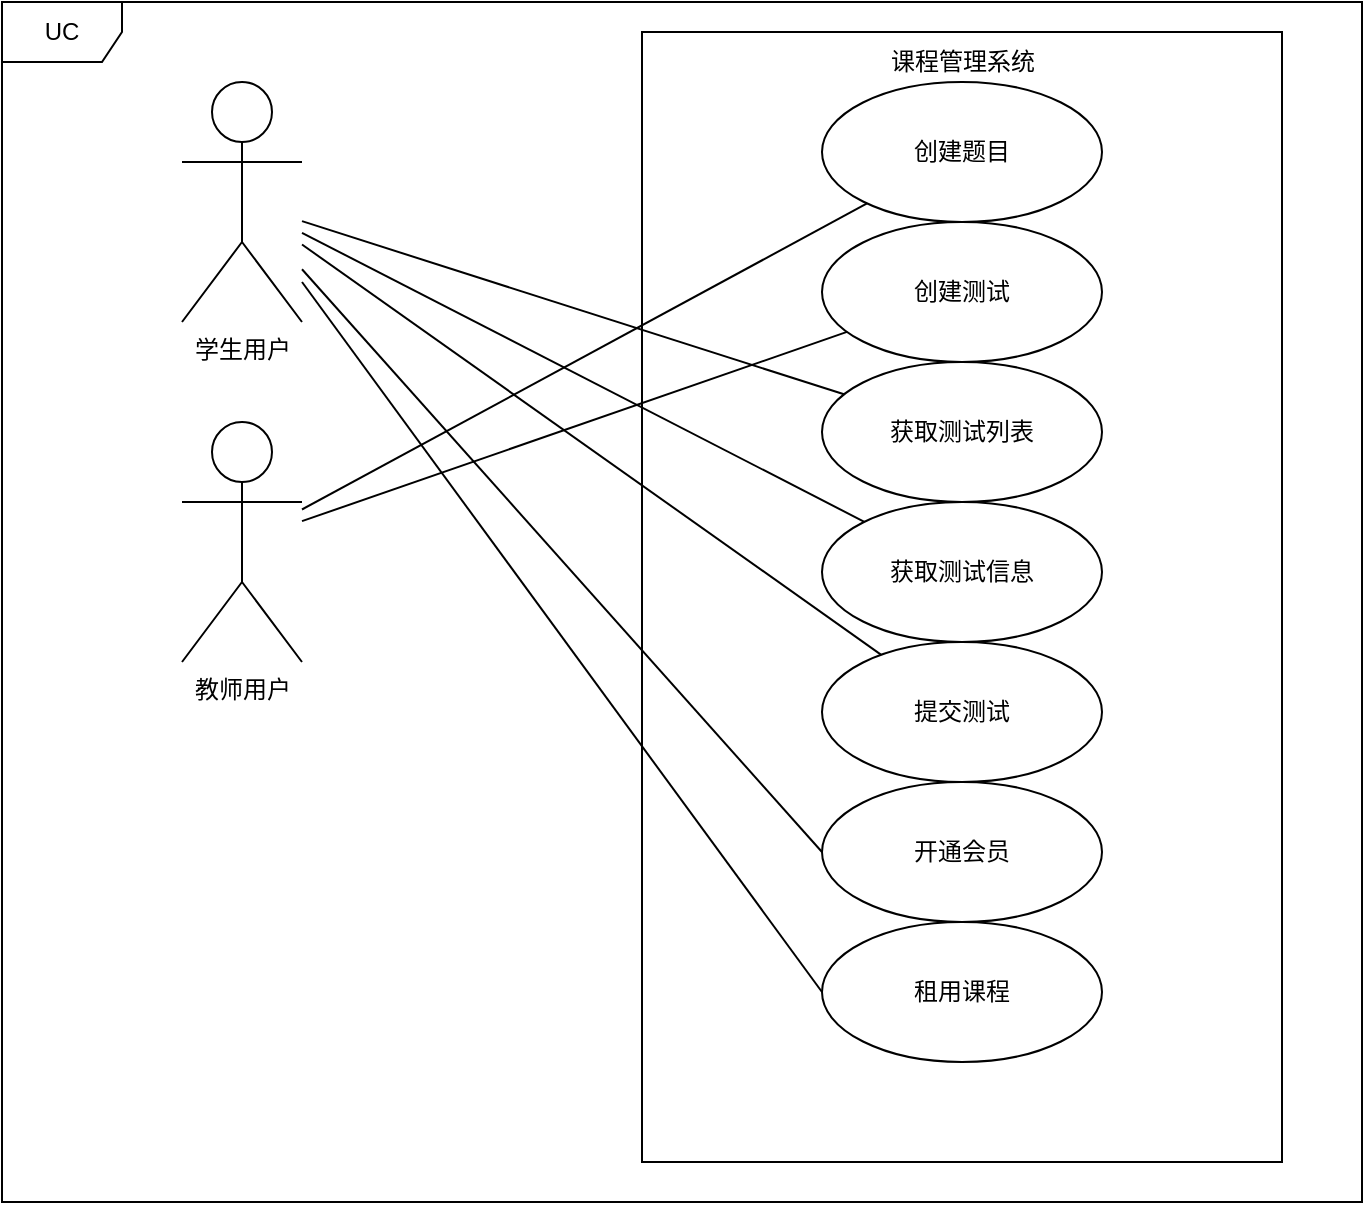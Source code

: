 <mxfile version="12.2.4" pages="1"><diagram id="kmn7p6K3M30gJIlSCUxw" name="第 1 页"><mxGraphModel dx="1010" dy="614" grid="1" gridSize="10" guides="1" tooltips="1" connect="1" arrows="1" fold="1" page="1" pageScale="1" pageWidth="827" pageHeight="1169" background="#FFFFFF" math="0" shadow="0"><root><mxCell id="0"/><mxCell id="1" parent="0"/><mxCell id="8" value="UC" style="shape=umlFrame;whiteSpace=wrap;html=1;" parent="1" vertex="1"><mxGeometry x="100" y="130" width="680" height="600" as="geometry"/></mxCell><mxCell id="23" value="" style="rounded=0;whiteSpace=wrap;html=1;" parent="1" vertex="1"><mxGeometry x="420" y="145" width="320" height="565" as="geometry"/></mxCell><mxCell id="2" value="&lt;font color=&quot;#000000&quot;&gt;学生用户&lt;/font&gt;" style="shape=umlActor;verticalLabelPosition=bottom;verticalAlign=top;html=1;outlineConnect=0;strokeColor=#000000;" parent="1" vertex="1"><mxGeometry x="190" y="170" width="60" height="120" as="geometry"/></mxCell><mxCell id="5" value="&lt;font color=&quot;#000000&quot;&gt;教师用户&lt;/font&gt;" style="shape=umlActor;verticalLabelPosition=bottom;verticalAlign=top;html=1;outlineConnect=0;strokeColor=#000000;" parent="1" vertex="1"><mxGeometry x="190" y="340" width="60" height="120" as="geometry"/></mxCell><mxCell id="9" value="创建题目" style="ellipse;whiteSpace=wrap;html=1;" parent="1" vertex="1"><mxGeometry x="510" y="170" width="140" height="70" as="geometry"/></mxCell><mxCell id="11" value="创建测试" style="ellipse;whiteSpace=wrap;html=1;" parent="1" vertex="1"><mxGeometry x="510" y="240" width="140" height="70" as="geometry"/></mxCell><mxCell id="10" value="获取测试列表" style="ellipse;whiteSpace=wrap;html=1;" parent="1" vertex="1"><mxGeometry x="510" y="310" width="140" height="70" as="geometry"/></mxCell><mxCell id="12" value="获取测试信息" style="ellipse;whiteSpace=wrap;html=1;" parent="1" vertex="1"><mxGeometry x="510" y="380" width="140" height="70" as="geometry"/></mxCell><mxCell id="13" value="提交测试" style="ellipse;whiteSpace=wrap;html=1;" parent="1" vertex="1"><mxGeometry x="510" y="450" width="140" height="70" as="geometry"/></mxCell><mxCell id="18" value="" style="endArrow=none;html=1;" parent="1" source="2" target="10" edge="1"><mxGeometry width="50" height="50" relative="1" as="geometry"><mxPoint x="330" y="270" as="sourcePoint"/><mxPoint x="380" y="220" as="targetPoint"/></mxGeometry></mxCell><mxCell id="19" value="" style="endArrow=none;html=1;" parent="1" source="2" target="12" edge="1"><mxGeometry width="50" height="50" relative="1" as="geometry"><mxPoint x="350" y="390" as="sourcePoint"/><mxPoint x="400" y="340" as="targetPoint"/></mxGeometry></mxCell><mxCell id="20" value="" style="endArrow=none;html=1;" parent="1" source="2" target="13" edge="1"><mxGeometry width="50" height="50" relative="1" as="geometry"><mxPoint x="340" y="390" as="sourcePoint"/><mxPoint x="390" y="340" as="targetPoint"/></mxGeometry></mxCell><mxCell id="21" value="" style="endArrow=none;html=1;" parent="1" source="5" target="9" edge="1"><mxGeometry width="50" height="50" relative="1" as="geometry"><mxPoint x="300" y="450" as="sourcePoint"/><mxPoint x="350" y="400" as="targetPoint"/></mxGeometry></mxCell><mxCell id="22" value="" style="endArrow=none;html=1;" parent="1" source="5" target="11" edge="1"><mxGeometry width="50" height="50" relative="1" as="geometry"><mxPoint x="340" y="470" as="sourcePoint"/><mxPoint x="390" y="420" as="targetPoint"/></mxGeometry></mxCell><mxCell id="26" value="课程管理系统" style="text;html=1;resizable=0;autosize=1;align=center;verticalAlign=middle;points=[];fillColor=none;strokeColor=none;rounded=0;" parent="1" vertex="1"><mxGeometry x="535" y="150" width="90" height="20" as="geometry"/></mxCell><mxCell id="27" value="开通会员" style="ellipse;whiteSpace=wrap;html=1;" parent="1" vertex="1"><mxGeometry x="510" y="520" width="140" height="70" as="geometry"/></mxCell><mxCell id="28" value="租用课程" style="ellipse;whiteSpace=wrap;html=1;" parent="1" vertex="1"><mxGeometry x="510" y="590" width="140" height="70" as="geometry"/></mxCell><mxCell id="29" value="" style="endArrow=none;html=1;entryX=0;entryY=0.5;entryDx=0;entryDy=0;" parent="1" source="2" target="27" edge="1"><mxGeometry width="50" height="50" relative="1" as="geometry"><mxPoint x="330" y="500" as="sourcePoint"/><mxPoint x="380" y="450" as="targetPoint"/></mxGeometry></mxCell><mxCell id="30" value="" style="endArrow=none;html=1;entryX=0;entryY=0.5;entryDx=0;entryDy=0;" parent="1" target="28" edge="1"><mxGeometry width="50" height="50" relative="1" as="geometry"><mxPoint x="250" y="270" as="sourcePoint"/><mxPoint x="340" y="540" as="targetPoint"/></mxGeometry></mxCell></root></mxGraphModel></diagram></mxfile>